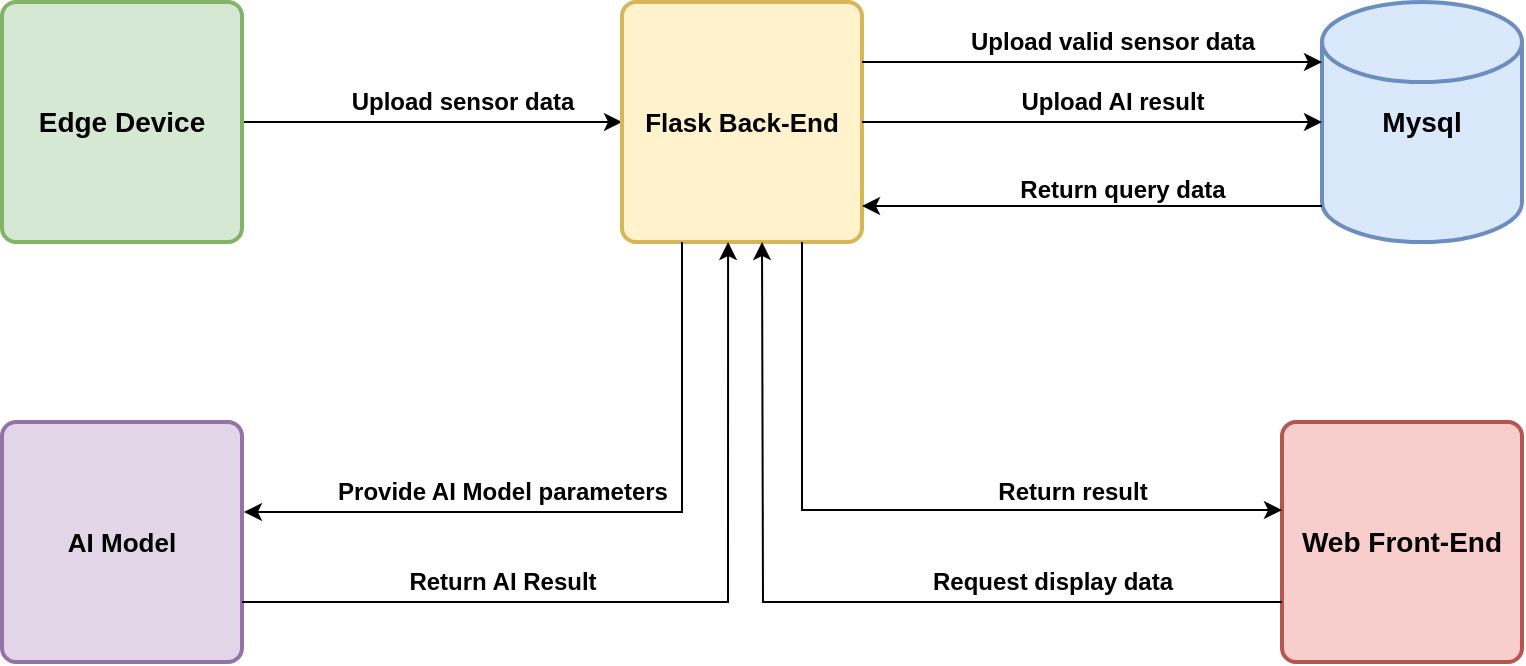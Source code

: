<mxfile version="26.1.0">
  <diagram name="Page-1" id="aOn958CQBKcpDXB0Bff9">
    <mxGraphModel dx="1050" dy="558" grid="1" gridSize="10" guides="1" tooltips="1" connect="1" arrows="1" fold="1" page="1" pageScale="1" pageWidth="850" pageHeight="1100" math="0" shadow="0">
      <root>
        <mxCell id="0" />
        <mxCell id="1" parent="0" />
        <mxCell id="c2o8vO7GSnFJlBkVqtYB-18" style="edgeStyle=orthogonalEdgeStyle;rounded=0;orthogonalLoop=1;jettySize=auto;html=1;exitX=1;exitY=0.5;exitDx=0;exitDy=0;entryX=0;entryY=0.5;entryDx=0;entryDy=0;" edge="1" parent="1" source="c2o8vO7GSnFJlBkVqtYB-7" target="c2o8vO7GSnFJlBkVqtYB-8">
          <mxGeometry relative="1" as="geometry" />
        </mxCell>
        <mxCell id="c2o8vO7GSnFJlBkVqtYB-7" value="&lt;font style=&quot;font-size: 14px;&quot;&gt;&lt;b&gt;Edge Device&lt;/b&gt;&lt;/font&gt;" style="rounded=1;whiteSpace=wrap;html=1;absoluteArcSize=1;arcSize=14;strokeWidth=2;fillColor=#d5e8d4;strokeColor=#82b366;" vertex="1" parent="1">
          <mxGeometry x="40" y="80" width="120" height="120" as="geometry" />
        </mxCell>
        <mxCell id="c2o8vO7GSnFJlBkVqtYB-8" value="&lt;b&gt;&lt;font style=&quot;font-size: 13px;&quot;&gt;Flask Back-End&lt;/font&gt;&lt;br&gt;&lt;/b&gt;" style="rounded=1;whiteSpace=wrap;html=1;absoluteArcSize=1;arcSize=14;strokeWidth=2;fillColor=#fff2cc;strokeColor=#d6b656;" vertex="1" parent="1">
          <mxGeometry x="350" y="80" width="120" height="120" as="geometry" />
        </mxCell>
        <mxCell id="c2o8vO7GSnFJlBkVqtYB-9" value="&lt;font style=&quot;font-size: 13px;&quot;&gt;&lt;b&gt;AI Model&lt;/b&gt;&lt;/font&gt;" style="rounded=1;whiteSpace=wrap;html=1;absoluteArcSize=1;arcSize=14;strokeWidth=2;fillColor=#e1d5e7;strokeColor=#9673a6;" vertex="1" parent="1">
          <mxGeometry x="40" y="290" width="120" height="120" as="geometry" />
        </mxCell>
        <mxCell id="c2o8vO7GSnFJlBkVqtYB-10" value="&lt;b&gt;&lt;font style=&quot;font-size: 14px;&quot;&gt;Mysql&lt;/font&gt;&lt;/b&gt;" style="strokeWidth=2;html=1;shape=mxgraph.flowchart.database;whiteSpace=wrap;fillColor=#dae8fc;strokeColor=#6c8ebf;" vertex="1" parent="1">
          <mxGeometry x="700" y="80" width="100" height="120" as="geometry" />
        </mxCell>
        <mxCell id="c2o8vO7GSnFJlBkVqtYB-16" value="&lt;font style=&quot;font-size: 14px;&quot;&gt;&lt;b&gt;Web Front-End&lt;br&gt;&lt;/b&gt;&lt;/font&gt;" style="rounded=1;whiteSpace=wrap;html=1;absoluteArcSize=1;arcSize=14;strokeWidth=2;fillColor=#f8cecc;strokeColor=#b85450;" vertex="1" parent="1">
          <mxGeometry x="680" y="290" width="120" height="120" as="geometry" />
        </mxCell>
        <mxCell id="c2o8vO7GSnFJlBkVqtYB-19" value="Upload sensor data" style="text;html=1;align=center;verticalAlign=middle;resizable=0;points=[];autosize=1;strokeColor=none;fillColor=none;fontStyle=1" vertex="1" parent="1">
          <mxGeometry x="210" y="115" width="120" height="30" as="geometry" />
        </mxCell>
        <mxCell id="c2o8vO7GSnFJlBkVqtYB-20" value="Upload valid sensor data" style="text;html=1;align=center;verticalAlign=middle;resizable=0;points=[];autosize=1;strokeColor=none;fillColor=none;fontStyle=1" vertex="1" parent="1">
          <mxGeometry x="520" y="85" width="150" height="30" as="geometry" />
        </mxCell>
        <mxCell id="c2o8vO7GSnFJlBkVqtYB-22" value="Upload AI result" style="text;html=1;align=center;verticalAlign=middle;resizable=0;points=[];autosize=1;strokeColor=none;fillColor=none;fontStyle=1" vertex="1" parent="1">
          <mxGeometry x="545" y="115" width="100" height="30" as="geometry" />
        </mxCell>
        <mxCell id="c2o8vO7GSnFJlBkVqtYB-34" value="Return query data" style="text;html=1;align=center;verticalAlign=middle;resizable=0;points=[];autosize=1;strokeColor=none;fillColor=none;fontStyle=1" vertex="1" parent="1">
          <mxGeometry x="540" y="159" width="120" height="30" as="geometry" />
        </mxCell>
        <mxCell id="c2o8vO7GSnFJlBkVqtYB-37" style="edgeStyle=orthogonalEdgeStyle;rounded=0;orthogonalLoop=1;jettySize=auto;html=1;exitX=0.25;exitY=1;exitDx=0;exitDy=0;entryX=1.008;entryY=0.375;entryDx=0;entryDy=0;entryPerimeter=0;" edge="1" parent="1" source="c2o8vO7GSnFJlBkVqtYB-8" target="c2o8vO7GSnFJlBkVqtYB-9">
          <mxGeometry relative="1" as="geometry" />
        </mxCell>
        <mxCell id="c2o8vO7GSnFJlBkVqtYB-38" style="edgeStyle=orthogonalEdgeStyle;rounded=0;orthogonalLoop=1;jettySize=auto;html=1;exitX=1;exitY=0.75;exitDx=0;exitDy=0;entryX=0.442;entryY=1;entryDx=0;entryDy=0;entryPerimeter=0;" edge="1" parent="1" source="c2o8vO7GSnFJlBkVqtYB-9" target="c2o8vO7GSnFJlBkVqtYB-8">
          <mxGeometry relative="1" as="geometry" />
        </mxCell>
        <mxCell id="c2o8vO7GSnFJlBkVqtYB-39" style="edgeStyle=orthogonalEdgeStyle;rounded=0;orthogonalLoop=1;jettySize=auto;html=1;exitX=0;exitY=0.75;exitDx=0;exitDy=0;" edge="1" parent="1" source="c2o8vO7GSnFJlBkVqtYB-16">
          <mxGeometry relative="1" as="geometry">
            <mxPoint x="420" y="200" as="targetPoint" />
          </mxGeometry>
        </mxCell>
        <mxCell id="c2o8vO7GSnFJlBkVqtYB-40" style="edgeStyle=orthogonalEdgeStyle;rounded=0;orthogonalLoop=1;jettySize=auto;html=1;exitX=0.75;exitY=1;exitDx=0;exitDy=0;entryX=0;entryY=0.367;entryDx=0;entryDy=0;entryPerimeter=0;" edge="1" parent="1" source="c2o8vO7GSnFJlBkVqtYB-8" target="c2o8vO7GSnFJlBkVqtYB-16">
          <mxGeometry relative="1" as="geometry" />
        </mxCell>
        <mxCell id="c2o8vO7GSnFJlBkVqtYB-41" style="edgeStyle=orthogonalEdgeStyle;rounded=0;orthogonalLoop=1;jettySize=auto;html=1;exitX=1;exitY=0.25;exitDx=0;exitDy=0;entryX=0;entryY=0.25;entryDx=0;entryDy=0;entryPerimeter=0;" edge="1" parent="1" source="c2o8vO7GSnFJlBkVqtYB-8" target="c2o8vO7GSnFJlBkVqtYB-10">
          <mxGeometry relative="1" as="geometry" />
        </mxCell>
        <mxCell id="c2o8vO7GSnFJlBkVqtYB-42" style="edgeStyle=orthogonalEdgeStyle;rounded=0;orthogonalLoop=1;jettySize=auto;html=1;exitX=1;exitY=0.5;exitDx=0;exitDy=0;entryX=0;entryY=0.5;entryDx=0;entryDy=0;entryPerimeter=0;" edge="1" parent="1" source="c2o8vO7GSnFJlBkVqtYB-8" target="c2o8vO7GSnFJlBkVqtYB-10">
          <mxGeometry relative="1" as="geometry" />
        </mxCell>
        <mxCell id="c2o8vO7GSnFJlBkVqtYB-43" style="edgeStyle=orthogonalEdgeStyle;rounded=0;orthogonalLoop=1;jettySize=auto;html=1;exitX=0;exitY=0.85;exitDx=0;exitDy=0;exitPerimeter=0;entryX=1;entryY=0.85;entryDx=0;entryDy=0;entryPerimeter=0;" edge="1" parent="1" source="c2o8vO7GSnFJlBkVqtYB-10" target="c2o8vO7GSnFJlBkVqtYB-8">
          <mxGeometry relative="1" as="geometry" />
        </mxCell>
        <mxCell id="c2o8vO7GSnFJlBkVqtYB-44" value="Provide AI Model parameters" style="text;html=1;align=center;verticalAlign=middle;resizable=0;points=[];autosize=1;strokeColor=none;fillColor=none;fontStyle=1" vertex="1" parent="1">
          <mxGeometry x="205" y="310" width="170" height="30" as="geometry" />
        </mxCell>
        <mxCell id="c2o8vO7GSnFJlBkVqtYB-45" value="Return AI Result" style="text;html=1;align=center;verticalAlign=middle;resizable=0;points=[];autosize=1;strokeColor=none;fillColor=none;fontStyle=1" vertex="1" parent="1">
          <mxGeometry x="235" y="355" width="110" height="30" as="geometry" />
        </mxCell>
        <mxCell id="c2o8vO7GSnFJlBkVqtYB-46" value="Request display data" style="text;html=1;align=center;verticalAlign=middle;resizable=0;points=[];autosize=1;strokeColor=none;fillColor=none;fontStyle=1" vertex="1" parent="1">
          <mxGeometry x="500" y="355" width="130" height="30" as="geometry" />
        </mxCell>
        <mxCell id="c2o8vO7GSnFJlBkVqtYB-47" value="Return result" style="text;html=1;align=center;verticalAlign=middle;resizable=0;points=[];autosize=1;strokeColor=none;fillColor=none;fontStyle=1" vertex="1" parent="1">
          <mxGeometry x="530" y="310" width="90" height="30" as="geometry" />
        </mxCell>
      </root>
    </mxGraphModel>
  </diagram>
</mxfile>
